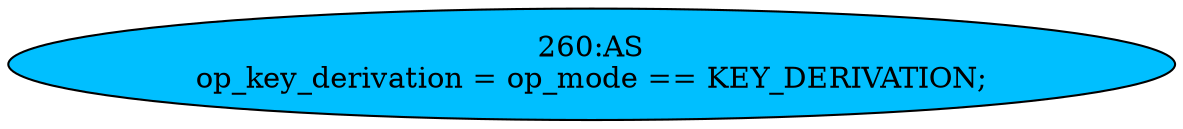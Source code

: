 strict digraph "" {
	node [label="\N"];
	"260:AS"	 [ast="<pyverilog.vparser.ast.Assign object at 0x7fd1e8de2e10>",
		def_var="['op_key_derivation']",
		fillcolor=deepskyblue,
		label="260:AS
op_key_derivation = op_mode == KEY_DERIVATION;",
		statements="[]",
		style=filled,
		typ=Assign,
		use_var="['op_mode', 'KEY_DERIVATION']"];
}
